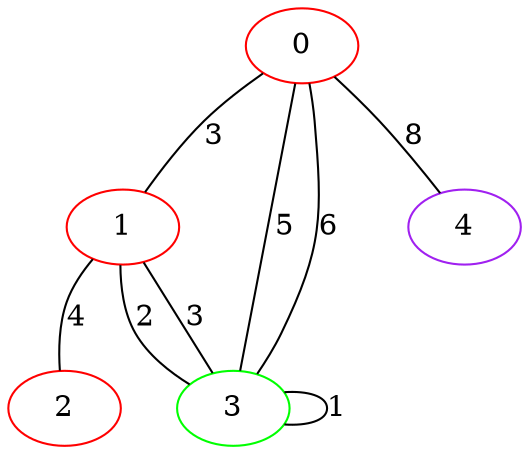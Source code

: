 graph "" {
0 [color=red, weight=1];
1 [color=red, weight=1];
2 [color=red, weight=1];
3 [color=green, weight=2];
4 [color=purple, weight=4];
0 -- 1  [key=0, label=3];
0 -- 3  [key=0, label=5];
0 -- 3  [key=1, label=6];
0 -- 4  [key=0, label=8];
1 -- 2  [key=0, label=4];
1 -- 3  [key=0, label=2];
1 -- 3  [key=1, label=3];
3 -- 3  [key=0, label=1];
}
